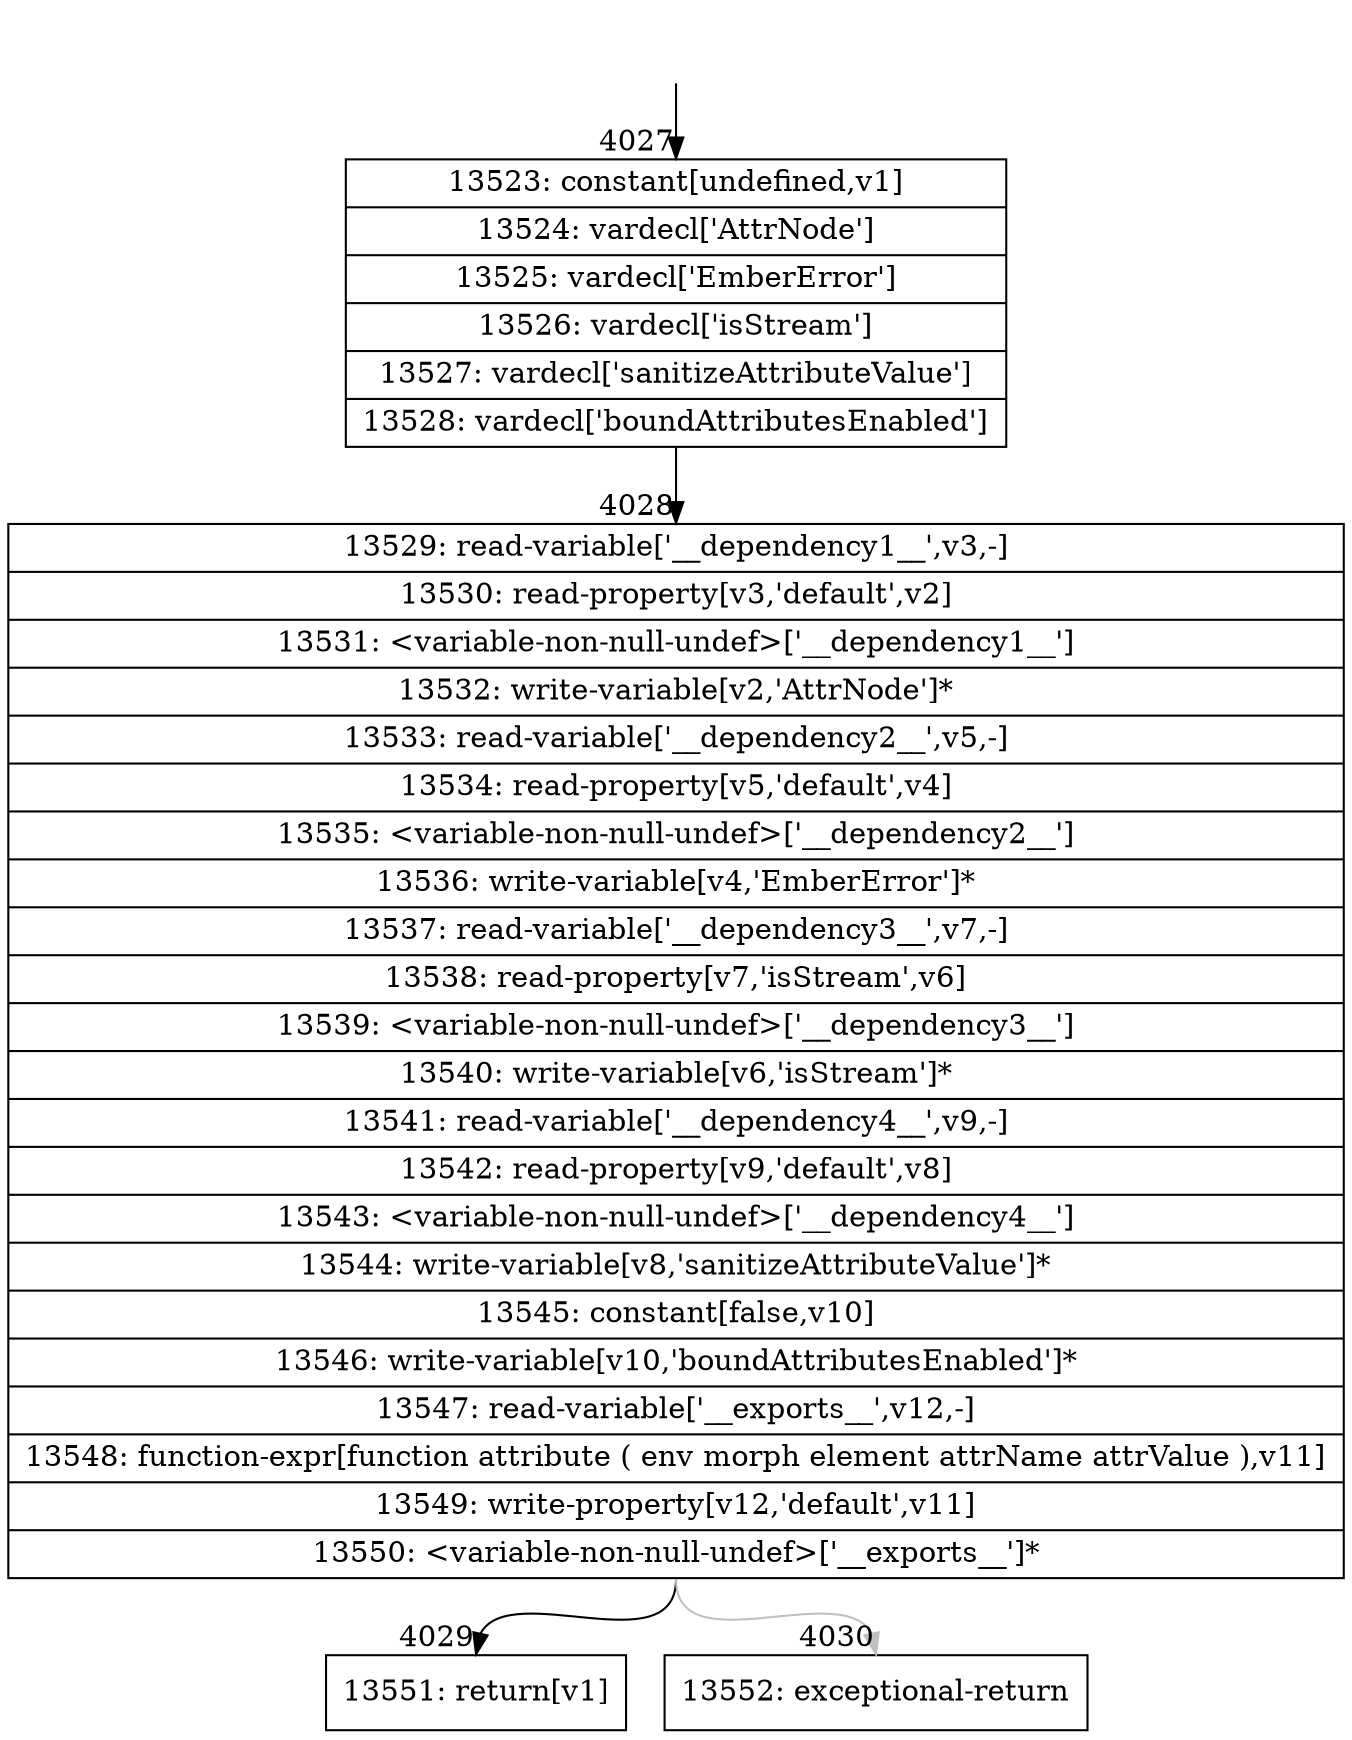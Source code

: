 digraph {
rankdir="TD"
BB_entry316[shape=none,label=""];
BB_entry316 -> BB4027 [tailport=s, headport=n, headlabel="    4027"]
BB4027 [shape=record label="{13523: constant[undefined,v1]|13524: vardecl['AttrNode']|13525: vardecl['EmberError']|13526: vardecl['isStream']|13527: vardecl['sanitizeAttributeValue']|13528: vardecl['boundAttributesEnabled']}" ] 
BB4027 -> BB4028 [tailport=s, headport=n, headlabel="      4028"]
BB4028 [shape=record label="{13529: read-variable['__dependency1__',v3,-]|13530: read-property[v3,'default',v2]|13531: \<variable-non-null-undef\>['__dependency1__']|13532: write-variable[v2,'AttrNode']*|13533: read-variable['__dependency2__',v5,-]|13534: read-property[v5,'default',v4]|13535: \<variable-non-null-undef\>['__dependency2__']|13536: write-variable[v4,'EmberError']*|13537: read-variable['__dependency3__',v7,-]|13538: read-property[v7,'isStream',v6]|13539: \<variable-non-null-undef\>['__dependency3__']|13540: write-variable[v6,'isStream']*|13541: read-variable['__dependency4__',v9,-]|13542: read-property[v9,'default',v8]|13543: \<variable-non-null-undef\>['__dependency4__']|13544: write-variable[v8,'sanitizeAttributeValue']*|13545: constant[false,v10]|13546: write-variable[v10,'boundAttributesEnabled']*|13547: read-variable['__exports__',v12,-]|13548: function-expr[function attribute ( env morph element attrName attrValue ),v11]|13549: write-property[v12,'default',v11]|13550: \<variable-non-null-undef\>['__exports__']*}" ] 
BB4028 -> BB4029 [tailport=s, headport=n, headlabel="      4029"]
BB4028 -> BB4030 [tailport=s, headport=n, color=gray, headlabel="      4030"]
BB4029 [shape=record label="{13551: return[v1]}" ] 
BB4030 [shape=record label="{13552: exceptional-return}" ] 
//#$~ 7767
}
